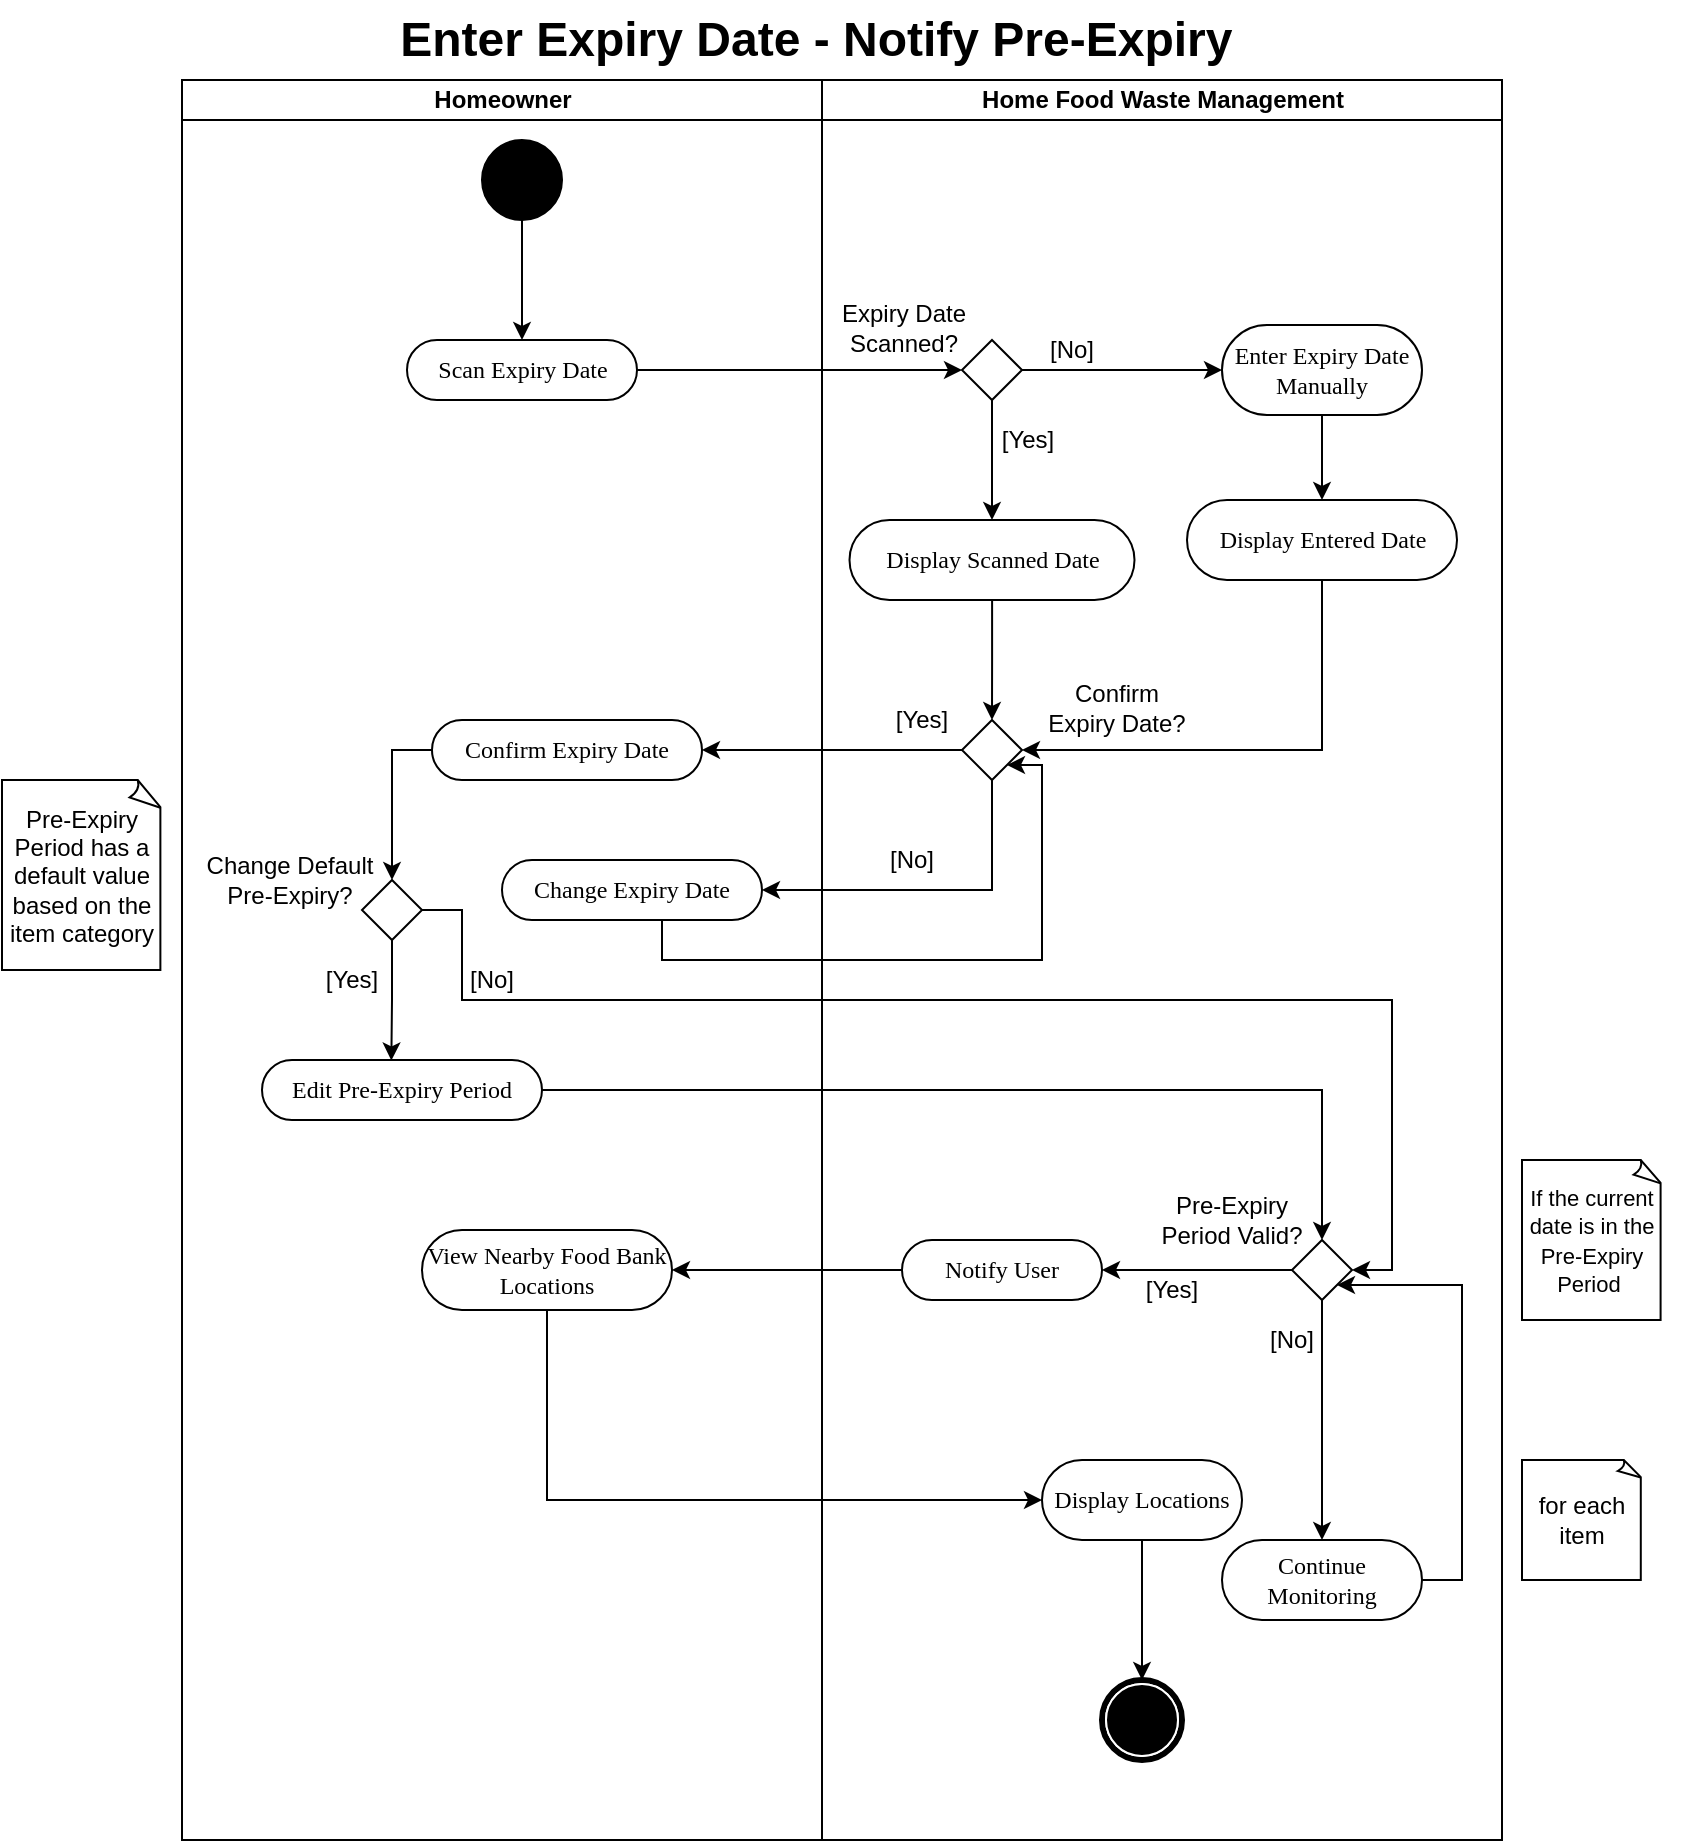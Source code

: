 <mxfile version="23.1.4" type="device">
  <diagram name="Page-1" id="0783ab3e-0a74-02c8-0abd-f7b4e66b4bec">
    <mxGraphModel dx="3131" dy="1411" grid="0" gridSize="10" guides="1" tooltips="1" connect="1" arrows="1" fold="1" page="0" pageScale="1" pageWidth="850" pageHeight="1100" background="none" math="0" shadow="0">
      <root>
        <mxCell id="0" />
        <mxCell id="1" parent="0" />
        <mxCell id="10VLK3irHOZnj4mH4-Rl-1" value="" style="group" parent="1" vertex="1" connectable="0">
          <mxGeometry x="-80" y="-10" width="840" height="920" as="geometry" />
        </mxCell>
        <mxCell id="1c1d494c118603dd-2" value="Homeowner" style="swimlane;html=1;startSize=20;container=0;" parent="10VLK3irHOZnj4mH4-Rl-1" vertex="1">
          <mxGeometry x="90" y="40" width="320" height="880" as="geometry" />
        </mxCell>
        <mxCell id="lcUcM92FQhq3fFJMBo8H-26" value="Change Default Pre-Expiry?" style="text;html=1;align=center;verticalAlign=middle;whiteSpace=wrap;rounded=0;" parent="1c1d494c118603dd-2" vertex="1">
          <mxGeometry x="10" y="390" width="87.5" height="20" as="geometry" />
        </mxCell>
        <mxCell id="lcUcM92FQhq3fFJMBo8H-27" value="[Yes]" style="text;html=1;align=center;verticalAlign=middle;whiteSpace=wrap;rounded=0;" parent="1c1d494c118603dd-2" vertex="1">
          <mxGeometry x="60" y="440" width="50" height="20" as="geometry" />
        </mxCell>
        <mxCell id="lcUcM92FQhq3fFJMBo8H-28" value="[No]" style="text;html=1;align=center;verticalAlign=middle;whiteSpace=wrap;rounded=0;" parent="1c1d494c118603dd-2" vertex="1">
          <mxGeometry x="130" y="440" width="50" height="20" as="geometry" />
        </mxCell>
        <mxCell id="AcevZHNtAe4sHsJASTdG-48" value="View Nearby Food Bank Locations" style="rounded=1;whiteSpace=wrap;html=1;shadow=0;comic=0;labelBackgroundColor=none;strokeWidth=1;fontFamily=Verdana;fontSize=12;align=center;arcSize=50;" parent="1c1d494c118603dd-2" vertex="1">
          <mxGeometry x="120" y="575" width="125" height="40" as="geometry" />
        </mxCell>
        <mxCell id="AcevZHNtAe4sHsJASTdG-8" value="Edit Pre-Expiry Period" style="rounded=1;whiteSpace=wrap;html=1;shadow=0;comic=0;labelBackgroundColor=none;strokeWidth=1;fontFamily=Verdana;fontSize=12;align=center;arcSize=50;" parent="1c1d494c118603dd-2" vertex="1">
          <mxGeometry x="40" y="490" width="140" height="30" as="geometry" />
        </mxCell>
        <mxCell id="1c1d494c118603dd-3" value="Home Food Waste Management" style="swimlane;html=1;startSize=20;container=0;" parent="10VLK3irHOZnj4mH4-Rl-1" vertex="1">
          <mxGeometry x="410" y="40" width="340" height="880" as="geometry" />
        </mxCell>
        <mxCell id="AcevZHNtAe4sHsJASTdG-28" value="[Yes]" style="text;html=1;align=center;verticalAlign=middle;whiteSpace=wrap;rounded=0;" parent="1c1d494c118603dd-3" vertex="1">
          <mxGeometry x="150" y="595" width="50" height="20" as="geometry" />
        </mxCell>
        <mxCell id="AcevZHNtAe4sHsJASTdG-39" value="Pre-Expiry Period Valid?" style="text;html=1;align=center;verticalAlign=middle;whiteSpace=wrap;rounded=0;" parent="1c1d494c118603dd-3" vertex="1">
          <mxGeometry x="160" y="560" width="90" height="20" as="geometry" />
        </mxCell>
        <mxCell id="AcevZHNtAe4sHsJASTdG-11" value="Display Entered Date" style="rounded=1;whiteSpace=wrap;html=1;shadow=0;comic=0;labelBackgroundColor=none;strokeWidth=1;fontFamily=Verdana;fontSize=12;align=center;arcSize=50;" parent="1c1d494c118603dd-3" vertex="1">
          <mxGeometry x="182.5" y="210" width="135" height="40" as="geometry" />
        </mxCell>
        <mxCell id="AcevZHNtAe4sHsJASTdG-12" value="Display Scanned Date" style="rounded=1;whiteSpace=wrap;html=1;shadow=0;comic=0;labelBackgroundColor=none;strokeWidth=1;fontFamily=Verdana;fontSize=12;align=center;arcSize=50;" parent="1c1d494c118603dd-3" vertex="1">
          <mxGeometry x="13.75" y="220" width="142.5" height="40" as="geometry" />
        </mxCell>
        <mxCell id="AcevZHNtAe4sHsJASTdG-13" value="Enter Expiry Date Manually" style="rounded=1;whiteSpace=wrap;html=1;shadow=0;comic=0;labelBackgroundColor=none;strokeWidth=1;fontFamily=Verdana;fontSize=12;align=center;arcSize=50;" parent="1c1d494c118603dd-3" vertex="1">
          <mxGeometry x="200" y="122.5" width="100" height="45" as="geometry" />
        </mxCell>
        <mxCell id="AcevZHNtAe4sHsJASTdG-36" style="edgeStyle=orthogonalEdgeStyle;rounded=0;orthogonalLoop=1;jettySize=auto;html=1;entryX=0.5;entryY=0;entryDx=0;entryDy=0;" parent="1c1d494c118603dd-3" source="AcevZHNtAe4sHsJASTdG-13" target="AcevZHNtAe4sHsJASTdG-11" edge="1">
          <mxGeometry relative="1" as="geometry" />
        </mxCell>
        <mxCell id="AcevZHNtAe4sHsJASTdG-25" value="Expiry Date Scanned?" style="text;html=1;align=center;verticalAlign=middle;whiteSpace=wrap;rounded=0;" parent="1c1d494c118603dd-3" vertex="1">
          <mxGeometry x="1" y="114" width="80" height="20" as="geometry" />
        </mxCell>
        <mxCell id="lcUcM92FQhq3fFJMBo8H-6" value="Pre-Expiry Period has a default value based on the item category" style="whiteSpace=wrap;html=1;shape=mxgraph.basic.document" parent="10VLK3irHOZnj4mH4-Rl-1" vertex="1">
          <mxGeometry y="390" width="80" height="95" as="geometry" />
        </mxCell>
        <mxCell id="AcevZHNtAe4sHsJASTdG-1" value="" style="ellipse;whiteSpace=wrap;html=1;rounded=0;shadow=0;comic=0;labelBackgroundColor=none;strokeWidth=1;fillColor=#000000;fontFamily=Verdana;fontSize=12;align=center;" parent="10VLK3irHOZnj4mH4-Rl-1" vertex="1">
          <mxGeometry x="240" y="70" width="40" height="40" as="geometry" />
        </mxCell>
        <mxCell id="AcevZHNtAe4sHsJASTdG-14" value="Scan Expiry Date" style="rounded=1;whiteSpace=wrap;html=1;shadow=0;comic=0;labelBackgroundColor=none;strokeWidth=1;fontFamily=Verdana;fontSize=12;align=center;arcSize=50;" parent="10VLK3irHOZnj4mH4-Rl-1" vertex="1">
          <mxGeometry x="202.5" y="170" width="115" height="30" as="geometry" />
        </mxCell>
        <mxCell id="AcevZHNtAe4sHsJASTdG-15" style="edgeStyle=orthogonalEdgeStyle;rounded=0;orthogonalLoop=1;jettySize=auto;html=1;entryX=0.5;entryY=0;entryDx=0;entryDy=0;" parent="10VLK3irHOZnj4mH4-Rl-1" source="AcevZHNtAe4sHsJASTdG-1" target="AcevZHNtAe4sHsJASTdG-14" edge="1">
          <mxGeometry relative="1" as="geometry" />
        </mxCell>
        <mxCell id="AcevZHNtAe4sHsJASTdG-10" value="Confirm Expiry Date" style="rounded=1;whiteSpace=wrap;html=1;shadow=0;comic=0;labelBackgroundColor=none;strokeWidth=1;fontFamily=Verdana;fontSize=12;align=center;arcSize=50;" parent="10VLK3irHOZnj4mH4-Rl-1" vertex="1">
          <mxGeometry x="215" y="360" width="135" height="30" as="geometry" />
        </mxCell>
        <mxCell id="AcevZHNtAe4sHsJASTdG-9" value="Change Expiry Date" style="rounded=1;whiteSpace=wrap;html=1;shadow=0;comic=0;labelBackgroundColor=none;strokeWidth=1;fontFamily=Verdana;fontSize=12;align=center;arcSize=50;" parent="10VLK3irHOZnj4mH4-Rl-1" vertex="1">
          <mxGeometry x="250" y="430" width="130" height="30" as="geometry" />
        </mxCell>
        <mxCell id="lcUcM92FQhq3fFJMBo8H-16" value="" style="rhombus;whiteSpace=wrap;html=1;" parent="10VLK3irHOZnj4mH4-Rl-1" vertex="1">
          <mxGeometry x="180" y="440" width="30" height="30" as="geometry" />
        </mxCell>
        <mxCell id="lcUcM92FQhq3fFJMBo8H-17" style="edgeStyle=orthogonalEdgeStyle;rounded=0;orthogonalLoop=1;jettySize=auto;html=1;entryX=0.5;entryY=0;entryDx=0;entryDy=0;" parent="10VLK3irHOZnj4mH4-Rl-1" source="AcevZHNtAe4sHsJASTdG-10" target="lcUcM92FQhq3fFJMBo8H-16" edge="1">
          <mxGeometry relative="1" as="geometry" />
        </mxCell>
        <mxCell id="lcUcM92FQhq3fFJMBo8H-31" value="Enter Expiry Date - Notify Pre-Expiry&amp;nbsp;" style="text;strokeColor=none;fillColor=none;html=1;fontSize=24;fontStyle=1;verticalAlign=middle;align=center;" parent="10VLK3irHOZnj4mH4-Rl-1" vertex="1">
          <mxGeometry x="360" width="100" height="40" as="geometry" />
        </mxCell>
        <mxCell id="lcUcM92FQhq3fFJMBo8H-32" value="&lt;font style=&quot;font-size: 11px;&quot;&gt;If the current date is in the Pre-Expiry Period&amp;nbsp;&lt;/font&gt;" style="whiteSpace=wrap;html=1;shape=mxgraph.basic.document" parent="10VLK3irHOZnj4mH4-Rl-1" vertex="1">
          <mxGeometry x="760" y="580" width="70" height="80" as="geometry" />
        </mxCell>
        <mxCell id="lcUcM92FQhq3fFJMBo8H-36" value="for each item" style="whiteSpace=wrap;html=1;shape=mxgraph.basic.document" parent="10VLK3irHOZnj4mH4-Rl-1" vertex="1">
          <mxGeometry x="760" y="730" width="60" height="60" as="geometry" />
        </mxCell>
        <mxCell id="AcevZHNtAe4sHsJASTdG-20" value="" style="rhombus;whiteSpace=wrap;html=1;" parent="10VLK3irHOZnj4mH4-Rl-1" vertex="1">
          <mxGeometry x="480" y="170" width="30" height="30" as="geometry" />
        </mxCell>
        <mxCell id="AcevZHNtAe4sHsJASTdG-21" style="edgeStyle=orthogonalEdgeStyle;rounded=0;orthogonalLoop=1;jettySize=auto;html=1;entryX=0;entryY=0.5;entryDx=0;entryDy=0;" parent="10VLK3irHOZnj4mH4-Rl-1" source="AcevZHNtAe4sHsJASTdG-14" target="AcevZHNtAe4sHsJASTdG-20" edge="1">
          <mxGeometry relative="1" as="geometry" />
        </mxCell>
        <mxCell id="AcevZHNtAe4sHsJASTdG-26" style="edgeStyle=orthogonalEdgeStyle;rounded=0;orthogonalLoop=1;jettySize=auto;html=1;entryX=0;entryY=0.5;entryDx=0;entryDy=0;" parent="10VLK3irHOZnj4mH4-Rl-1" source="AcevZHNtAe4sHsJASTdG-20" target="AcevZHNtAe4sHsJASTdG-13" edge="1">
          <mxGeometry relative="1" as="geometry" />
        </mxCell>
        <mxCell id="AcevZHNtAe4sHsJASTdG-31" value="[No]" style="text;html=1;align=center;verticalAlign=middle;whiteSpace=wrap;rounded=0;" parent="10VLK3irHOZnj4mH4-Rl-1" vertex="1">
          <mxGeometry x="510" y="165" width="50" height="20" as="geometry" />
        </mxCell>
        <mxCell id="AcevZHNtAe4sHsJASTdG-33" style="edgeStyle=orthogonalEdgeStyle;rounded=0;orthogonalLoop=1;jettySize=auto;html=1;entryX=0.5;entryY=0;entryDx=0;entryDy=0;" parent="10VLK3irHOZnj4mH4-Rl-1" source="AcevZHNtAe4sHsJASTdG-20" target="AcevZHNtAe4sHsJASTdG-12" edge="1">
          <mxGeometry relative="1" as="geometry" />
        </mxCell>
        <mxCell id="AcevZHNtAe4sHsJASTdG-29" value="[Yes]" style="text;html=1;align=center;verticalAlign=middle;whiteSpace=wrap;rounded=0;" parent="10VLK3irHOZnj4mH4-Rl-1" vertex="1">
          <mxGeometry x="488" y="210" width="50" height="20" as="geometry" />
        </mxCell>
        <mxCell id="AcevZHNtAe4sHsJASTdG-19" value="" style="rhombus;whiteSpace=wrap;html=1;" parent="10VLK3irHOZnj4mH4-Rl-1" vertex="1">
          <mxGeometry x="480" y="360" width="30" height="30" as="geometry" />
        </mxCell>
        <mxCell id="AcevZHNtAe4sHsJASTdG-41" style="edgeStyle=orthogonalEdgeStyle;rounded=0;orthogonalLoop=1;jettySize=auto;html=1;" parent="10VLK3irHOZnj4mH4-Rl-1" source="AcevZHNtAe4sHsJASTdG-19" target="AcevZHNtAe4sHsJASTdG-10" edge="1">
          <mxGeometry relative="1" as="geometry" />
        </mxCell>
        <mxCell id="AcevZHNtAe4sHsJASTdG-42" style="edgeStyle=orthogonalEdgeStyle;rounded=0;orthogonalLoop=1;jettySize=auto;html=1;entryX=1;entryY=0.5;entryDx=0;entryDy=0;" parent="10VLK3irHOZnj4mH4-Rl-1" source="AcevZHNtAe4sHsJASTdG-19" target="AcevZHNtAe4sHsJASTdG-9" edge="1">
          <mxGeometry relative="1" as="geometry">
            <Array as="points">
              <mxPoint x="495" y="445" />
            </Array>
          </mxGeometry>
        </mxCell>
        <mxCell id="lcUcM92FQhq3fFJMBo8H-4" style="edgeStyle=orthogonalEdgeStyle;rounded=0;orthogonalLoop=1;jettySize=auto;html=1;entryX=1;entryY=1;entryDx=0;entryDy=0;" parent="10VLK3irHOZnj4mH4-Rl-1" source="AcevZHNtAe4sHsJASTdG-9" target="AcevZHNtAe4sHsJASTdG-19" edge="1">
          <mxGeometry relative="1" as="geometry">
            <Array as="points">
              <mxPoint x="330" y="480" />
              <mxPoint x="520" y="480" />
              <mxPoint x="520" y="383" />
            </Array>
          </mxGeometry>
        </mxCell>
        <mxCell id="AcevZHNtAe4sHsJASTdG-37" style="edgeStyle=orthogonalEdgeStyle;rounded=0;orthogonalLoop=1;jettySize=auto;html=1;entryX=0.5;entryY=0;entryDx=0;entryDy=0;" parent="10VLK3irHOZnj4mH4-Rl-1" source="AcevZHNtAe4sHsJASTdG-12" target="AcevZHNtAe4sHsJASTdG-19" edge="1">
          <mxGeometry relative="1" as="geometry" />
        </mxCell>
        <mxCell id="AcevZHNtAe4sHsJASTdG-59" style="edgeStyle=orthogonalEdgeStyle;rounded=0;orthogonalLoop=1;jettySize=auto;html=1;entryX=1;entryY=0.5;entryDx=0;entryDy=0;" parent="10VLK3irHOZnj4mH4-Rl-1" source="AcevZHNtAe4sHsJASTdG-11" target="AcevZHNtAe4sHsJASTdG-19" edge="1">
          <mxGeometry relative="1" as="geometry">
            <Array as="points">
              <mxPoint x="660" y="375" />
            </Array>
          </mxGeometry>
        </mxCell>
        <mxCell id="AcevZHNtAe4sHsJASTdG-40" value="Confirm Expiry Date?" style="text;html=1;align=center;verticalAlign=middle;whiteSpace=wrap;rounded=0;" parent="10VLK3irHOZnj4mH4-Rl-1" vertex="1">
          <mxGeometry x="520" y="344" width="75" height="20" as="geometry" />
        </mxCell>
        <mxCell id="AcevZHNtAe4sHsJASTdG-18" value="" style="rhombus;whiteSpace=wrap;html=1;" parent="10VLK3irHOZnj4mH4-Rl-1" vertex="1">
          <mxGeometry x="645" y="620" width="30" height="30" as="geometry" />
        </mxCell>
        <mxCell id="lcUcM92FQhq3fFJMBo8H-19" style="edgeStyle=orthogonalEdgeStyle;rounded=0;orthogonalLoop=1;jettySize=auto;html=1;entryX=0.5;entryY=0;entryDx=0;entryDy=0;" parent="10VLK3irHOZnj4mH4-Rl-1" source="AcevZHNtAe4sHsJASTdG-8" target="AcevZHNtAe4sHsJASTdG-18" edge="1">
          <mxGeometry relative="1" as="geometry" />
        </mxCell>
        <mxCell id="lcUcM92FQhq3fFJMBo8H-25" style="edgeStyle=orthogonalEdgeStyle;rounded=0;orthogonalLoop=1;jettySize=auto;html=1;entryX=1;entryY=0.5;entryDx=0;entryDy=0;" parent="10VLK3irHOZnj4mH4-Rl-1" source="lcUcM92FQhq3fFJMBo8H-16" target="AcevZHNtAe4sHsJASTdG-18" edge="1">
          <mxGeometry relative="1" as="geometry">
            <Array as="points">
              <mxPoint x="230" y="455" />
              <mxPoint x="230" y="500" />
              <mxPoint x="695" y="500" />
              <mxPoint x="695" y="635" />
            </Array>
          </mxGeometry>
        </mxCell>
        <mxCell id="AcevZHNtAe4sHsJASTdG-30" value="[No]" style="text;html=1;align=center;verticalAlign=middle;whiteSpace=wrap;rounded=0;" parent="10VLK3irHOZnj4mH4-Rl-1" vertex="1">
          <mxGeometry x="620" y="660" width="50" height="20" as="geometry" />
        </mxCell>
        <mxCell id="AcevZHNtAe4sHsJASTdG-49" value="Notify User" style="rounded=1;whiteSpace=wrap;html=1;shadow=0;comic=0;labelBackgroundColor=none;strokeWidth=1;fontFamily=Verdana;fontSize=12;align=center;arcSize=50;" parent="10VLK3irHOZnj4mH4-Rl-1" vertex="1">
          <mxGeometry x="450" y="620" width="100" height="30" as="geometry" />
        </mxCell>
        <mxCell id="AcevZHNtAe4sHsJASTdG-54" style="edgeStyle=orthogonalEdgeStyle;rounded=0;orthogonalLoop=1;jettySize=auto;html=1;entryX=1;entryY=0.5;entryDx=0;entryDy=0;" parent="10VLK3irHOZnj4mH4-Rl-1" source="AcevZHNtAe4sHsJASTdG-49" target="AcevZHNtAe4sHsJASTdG-48" edge="1">
          <mxGeometry relative="1" as="geometry" />
        </mxCell>
        <mxCell id="AcevZHNtAe4sHsJASTdG-53" style="edgeStyle=orthogonalEdgeStyle;rounded=0;orthogonalLoop=1;jettySize=auto;html=1;" parent="10VLK3irHOZnj4mH4-Rl-1" source="AcevZHNtAe4sHsJASTdG-18" target="AcevZHNtAe4sHsJASTdG-49" edge="1">
          <mxGeometry relative="1" as="geometry" />
        </mxCell>
        <mxCell id="AcevZHNtAe4sHsJASTdG-7" value="Display Locations" style="rounded=1;whiteSpace=wrap;html=1;shadow=0;comic=0;labelBackgroundColor=none;strokeWidth=1;fontFamily=Verdana;fontSize=12;align=center;arcSize=50;" parent="10VLK3irHOZnj4mH4-Rl-1" vertex="1">
          <mxGeometry x="520" y="730" width="100" height="40" as="geometry" />
        </mxCell>
        <mxCell id="AcevZHNtAe4sHsJASTdG-2" value="" style="shape=mxgraph.bpmn.shape;html=1;verticalLabelPosition=bottom;labelBackgroundColor=#ffffff;verticalAlign=top;perimeter=ellipsePerimeter;outline=end;symbol=terminate;rounded=0;shadow=0;comic=0;strokeWidth=1;fontFamily=Verdana;fontSize=12;align=center;" parent="10VLK3irHOZnj4mH4-Rl-1" vertex="1">
          <mxGeometry x="550" y="840" width="40" height="40" as="geometry" />
        </mxCell>
        <mxCell id="AcevZHNtAe4sHsJASTdG-56" style="edgeStyle=orthogonalEdgeStyle;rounded=0;orthogonalLoop=1;jettySize=auto;html=1;entryX=0.5;entryY=0;entryDx=0;entryDy=0;" parent="10VLK3irHOZnj4mH4-Rl-1" source="AcevZHNtAe4sHsJASTdG-7" target="AcevZHNtAe4sHsJASTdG-2" edge="1">
          <mxGeometry relative="1" as="geometry" />
        </mxCell>
        <mxCell id="lcUcM92FQhq3fFJMBo8H-2" value="[Yes]" style="text;html=1;align=center;verticalAlign=middle;whiteSpace=wrap;rounded=0;" parent="10VLK3irHOZnj4mH4-Rl-1" vertex="1">
          <mxGeometry x="435" y="350" width="50" height="20" as="geometry" />
        </mxCell>
        <mxCell id="lcUcM92FQhq3fFJMBo8H-3" value="[No]" style="text;html=1;align=center;verticalAlign=middle;whiteSpace=wrap;rounded=0;" parent="10VLK3irHOZnj4mH4-Rl-1" vertex="1">
          <mxGeometry x="430" y="420" width="50" height="20" as="geometry" />
        </mxCell>
        <mxCell id="lcUcM92FQhq3fFJMBo8H-35" style="edgeStyle=orthogonalEdgeStyle;rounded=0;orthogonalLoop=1;jettySize=auto;html=1;entryX=1;entryY=1;entryDx=0;entryDy=0;" parent="10VLK3irHOZnj4mH4-Rl-1" source="lcUcM92FQhq3fFJMBo8H-33" target="AcevZHNtAe4sHsJASTdG-18" edge="1">
          <mxGeometry relative="1" as="geometry">
            <Array as="points">
              <mxPoint x="730" y="790" />
              <mxPoint x="730" y="643" />
            </Array>
          </mxGeometry>
        </mxCell>
        <mxCell id="lcUcM92FQhq3fFJMBo8H-33" value="Continue Monitoring" style="rounded=1;whiteSpace=wrap;html=1;shadow=0;comic=0;labelBackgroundColor=none;strokeWidth=1;fontFamily=Verdana;fontSize=12;align=center;arcSize=50;" parent="10VLK3irHOZnj4mH4-Rl-1" vertex="1">
          <mxGeometry x="610" y="770" width="100" height="40" as="geometry" />
        </mxCell>
        <mxCell id="lcUcM92FQhq3fFJMBo8H-34" style="edgeStyle=orthogonalEdgeStyle;rounded=0;orthogonalLoop=1;jettySize=auto;html=1;" parent="10VLK3irHOZnj4mH4-Rl-1" source="AcevZHNtAe4sHsJASTdG-18" target="lcUcM92FQhq3fFJMBo8H-33" edge="1">
          <mxGeometry relative="1" as="geometry" />
        </mxCell>
        <mxCell id="RQi3Ylo1NKZxRyTKCZcU-2" style="edgeStyle=orthogonalEdgeStyle;rounded=0;orthogonalLoop=1;jettySize=auto;html=1;exitX=0.5;exitY=1;exitDx=0;exitDy=0;entryX=0.462;entryY=0.008;entryDx=0;entryDy=0;entryPerimeter=0;" edge="1" parent="10VLK3irHOZnj4mH4-Rl-1" source="lcUcM92FQhq3fFJMBo8H-16" target="AcevZHNtAe4sHsJASTdG-8">
          <mxGeometry relative="1" as="geometry" />
        </mxCell>
        <mxCell id="RQi3Ylo1NKZxRyTKCZcU-3" style="edgeStyle=orthogonalEdgeStyle;rounded=0;orthogonalLoop=1;jettySize=auto;html=1;entryX=0;entryY=0.5;entryDx=0;entryDy=0;" edge="1" parent="10VLK3irHOZnj4mH4-Rl-1" source="AcevZHNtAe4sHsJASTdG-48" target="AcevZHNtAe4sHsJASTdG-7">
          <mxGeometry relative="1" as="geometry">
            <Array as="points">
              <mxPoint x="272" y="750" />
            </Array>
          </mxGeometry>
        </mxCell>
      </root>
    </mxGraphModel>
  </diagram>
</mxfile>
